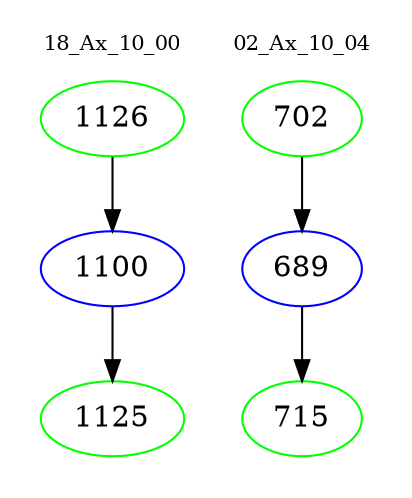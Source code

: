 digraph{
subgraph cluster_0 {
color = white
label = "18_Ax_10_00";
fontsize=10;
T0_1126 [label="1126", color="green"]
T0_1126 -> T0_1100 [color="black"]
T0_1100 [label="1100", color="blue"]
T0_1100 -> T0_1125 [color="black"]
T0_1125 [label="1125", color="green"]
}
subgraph cluster_1 {
color = white
label = "02_Ax_10_04";
fontsize=10;
T1_702 [label="702", color="green"]
T1_702 -> T1_689 [color="black"]
T1_689 [label="689", color="blue"]
T1_689 -> T1_715 [color="black"]
T1_715 [label="715", color="green"]
}
}

